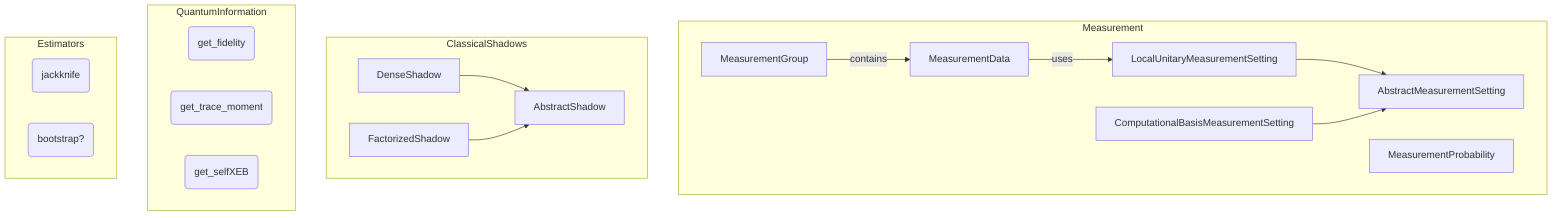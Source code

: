 flowchart TB

    subgraph Measurement
    A[AbstractMeasurementSetting]
    B[LocalUnitaryMeasurementSetting]
    C[ComputationalBasisMeasurementSetting]
    D[MeasurementData]
    E[MeasurementProbability]
    F[MeasurementGroup]

    B --> A
    C --> A
    end

    subgraph ClassicalShadows
    G[AbstractShadow]
    H[DenseShadow]
    I[FactorizedShadow]

    H --> G
    I --> G
    end

    subgraph QuantumInformation
    Q1(get_fidelity)
    Q2(get_trace_moment)
    Q3(get_selfXEB)
    end

    subgraph Estimators
    X1(jackknife)
    X2(bootstrap?)
    end

    %% Optional relationships (e.g., uses or composition):
    D -- uses --> B
    F -- contains --> D